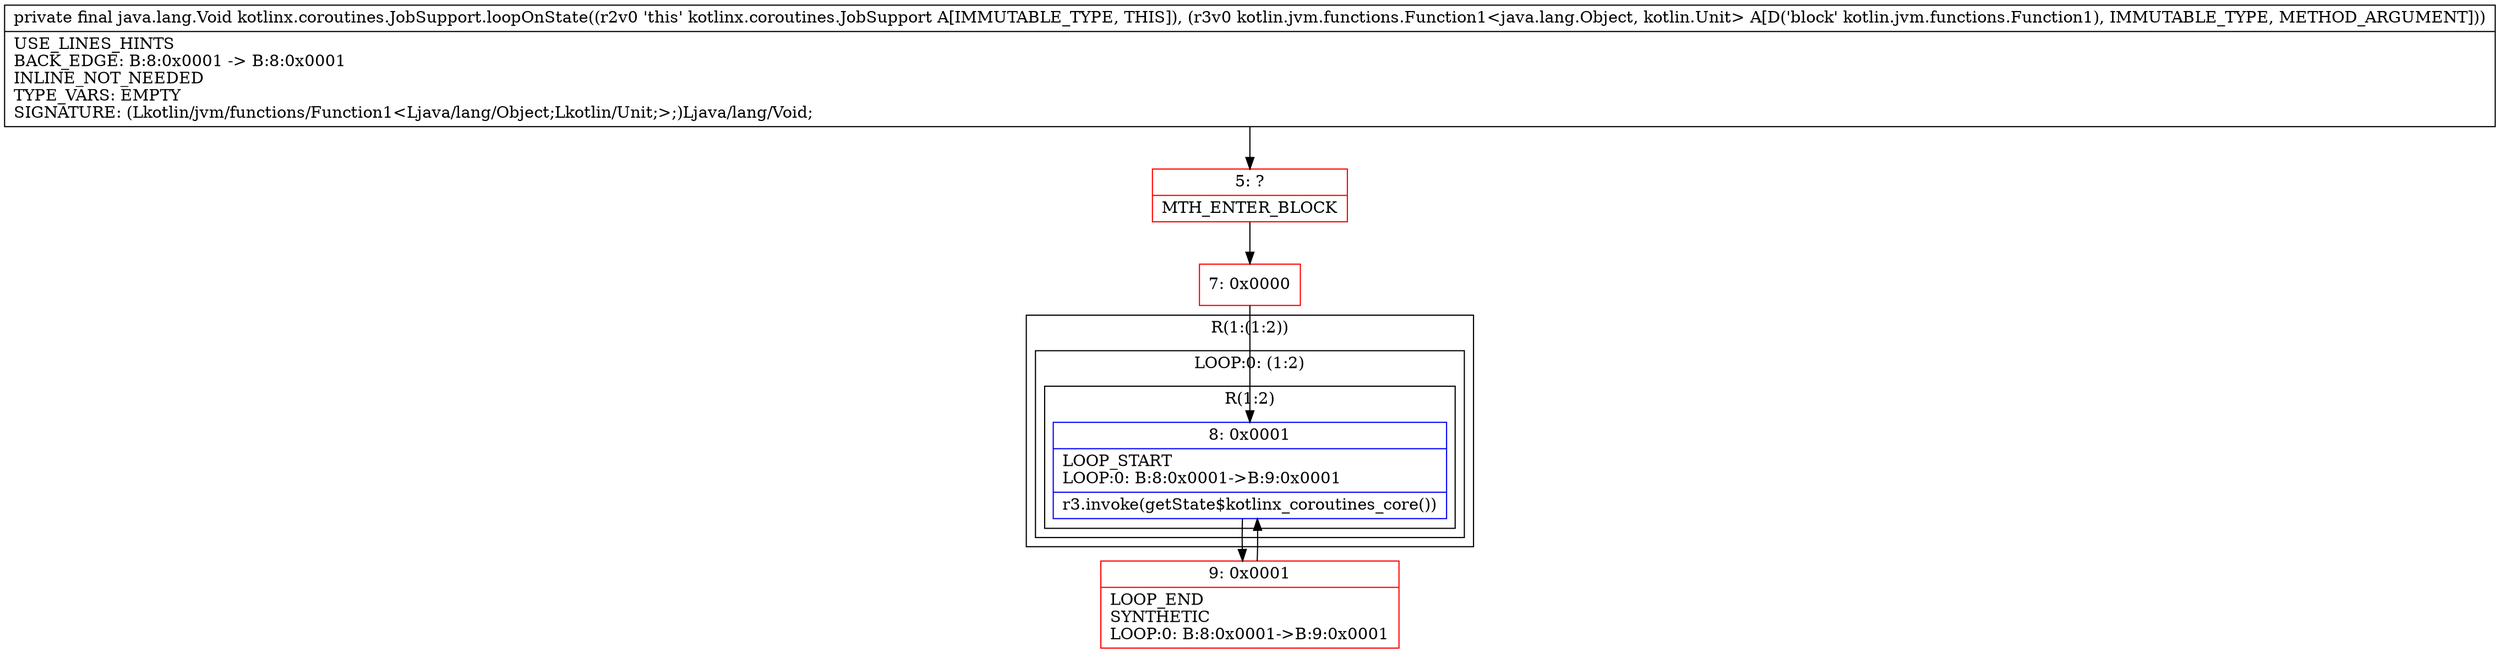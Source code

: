 digraph "CFG forkotlinx.coroutines.JobSupport.loopOnState(Lkotlin\/jvm\/functions\/Function1;)Ljava\/lang\/Void;" {
subgraph cluster_Region_874648564 {
label = "R(1:(1:2))";
node [shape=record,color=blue];
subgraph cluster_LoopRegion_1723876952 {
label = "LOOP:0: (1:2)";
node [shape=record,color=blue];
subgraph cluster_Region_1829113240 {
label = "R(1:2)";
node [shape=record,color=blue];
Node_8 [shape=record,label="{8\:\ 0x0001|LOOP_START\lLOOP:0: B:8:0x0001\-\>B:9:0x0001\l|r3.invoke(getState$kotlinx_coroutines_core())\l}"];
}
}
}
Node_5 [shape=record,color=red,label="{5\:\ ?|MTH_ENTER_BLOCK\l}"];
Node_7 [shape=record,color=red,label="{7\:\ 0x0000}"];
Node_9 [shape=record,color=red,label="{9\:\ 0x0001|LOOP_END\lSYNTHETIC\lLOOP:0: B:8:0x0001\-\>B:9:0x0001\l}"];
MethodNode[shape=record,label="{private final java.lang.Void kotlinx.coroutines.JobSupport.loopOnState((r2v0 'this' kotlinx.coroutines.JobSupport A[IMMUTABLE_TYPE, THIS]), (r3v0 kotlin.jvm.functions.Function1\<java.lang.Object, kotlin.Unit\> A[D('block' kotlin.jvm.functions.Function1), IMMUTABLE_TYPE, METHOD_ARGUMENT]))  | USE_LINES_HINTS\lBACK_EDGE: B:8:0x0001 \-\> B:8:0x0001\lINLINE_NOT_NEEDED\lTYPE_VARS: EMPTY\lSIGNATURE: (Lkotlin\/jvm\/functions\/Function1\<Ljava\/lang\/Object;Lkotlin\/Unit;\>;)Ljava\/lang\/Void;\l}"];
MethodNode -> Node_5;Node_8 -> Node_9;
Node_5 -> Node_7;
Node_7 -> Node_8;
Node_9 -> Node_8;
}

